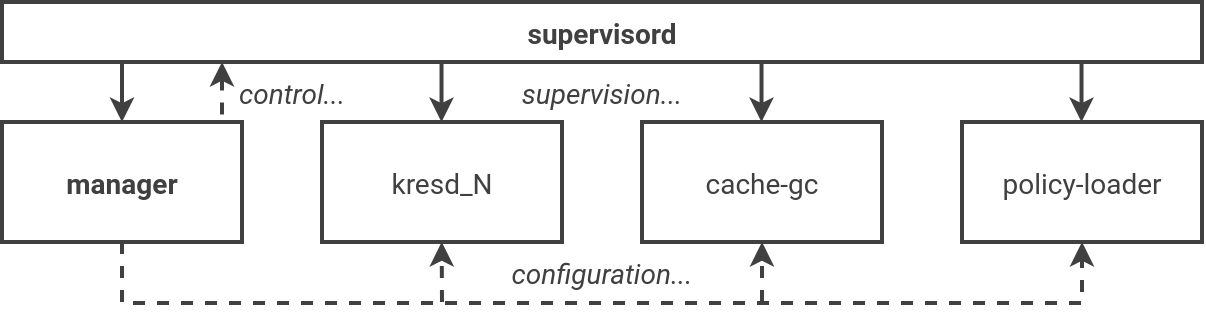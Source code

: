 <mxfile version="24.4.0" type="google">
  <diagram name="Page-1" id="cegkDIOblt0eRo74aROd">
    <mxGraphModel grid="1" page="1" gridSize="10" guides="1" tooltips="1" connect="1" arrows="1" fold="1" pageScale="1" pageWidth="850" pageHeight="1100" math="0" shadow="0">
      <root>
        <mxCell id="0" />
        <mxCell id="1" parent="0" />
        <mxCell id="CUZnaHH6iHjA6N0w_GfL-21" value="" style="edgeStyle=orthogonalEdgeStyle;rounded=0;orthogonalLoop=1;jettySize=auto;entryX=0.5;entryY=1;entryDx=0;entryDy=0;dashed=1;strokeColor=#404040;fontColor=#404040;fontSize=14;strokeWidth=2;fontFamily=Roboto;fontSource=https%3A%2F%2Ffonts.googleapis.com%2Fcss%3Ffamily%3DRoboto;" edge="1" parent="1" target="CUZnaHH6iHjA6N0w_GfL-4">
          <mxGeometry relative="1" as="geometry">
            <mxPoint x="505" y="-890" as="sourcePoint" />
          </mxGeometry>
        </mxCell>
        <mxCell id="CUZnaHH6iHjA6N0w_GfL-22" value="" style="edgeStyle=orthogonalEdgeStyle;rounded=0;orthogonalLoop=1;jettySize=auto;entryX=0.5;entryY=1;entryDx=0;entryDy=0;dashed=1;strokeColor=#404040;fontColor=#404040;fontSize=14;strokeWidth=2;exitX=0.5;exitY=1;exitDx=0;exitDy=0;fontFamily=Roboto;fontSource=https%3A%2F%2Ffonts.googleapis.com%2Fcss%3Ffamily%3DRoboto;" edge="1" parent="1" source="CUZnaHH6iHjA6N0w_GfL-3" target="CUZnaHH6iHjA6N0w_GfL-7">
          <mxGeometry relative="1" as="geometry">
            <mxPoint x="185" y="-910" as="sourcePoint" />
            <mxPoint x="825.0" y="-920" as="targetPoint" />
            <Array as="points">
              <mxPoint x="185" y="-889.5" />
              <mxPoint x="665" y="-889.5" />
            </Array>
          </mxGeometry>
        </mxCell>
        <mxCell id="CUZnaHH6iHjA6N0w_GfL-3" value="manager" style="rounded=0;strokeColor=#404040;fontColor=#404040;fontSize=14;strokeWidth=2;fontFamily=Roboto;fontSource=https%3A%2F%2Ffonts.googleapis.com%2Fcss%3Ffamily%3DRoboto;fontStyle=1;fillColor=none;" vertex="1" parent="1">
          <mxGeometry x="125" y="-980" width="120" height="60" as="geometry" />
        </mxCell>
        <mxCell id="CUZnaHH6iHjA6N0w_GfL-4" value="cache-gc" style="rounded=0;strokeColor=#404040;fontColor=#404040;fontSize=14;strokeWidth=2;fontFamily=Roboto;fontSource=https%3A%2F%2Ffonts.googleapis.com%2Fcss%3Ffamily%3DRoboto;fillColor=none;" vertex="1" parent="1">
          <mxGeometry x="445" y="-980" width="120" height="60" as="geometry" />
        </mxCell>
        <mxCell id="CUZnaHH6iHjA6N0w_GfL-7" value="policy-loader" style="rounded=0;strokeColor=#404040;fontColor=#404040;fontSize=14;strokeWidth=2;fontFamily=Roboto;fontSource=https%3A%2F%2Ffonts.googleapis.com%2Fcss%3Ffamily%3DRoboto;fillColor=none;" vertex="1" parent="1">
          <mxGeometry x="605" y="-980" width="120" height="60" as="geometry" />
        </mxCell>
        <mxCell id="CUZnaHH6iHjA6N0w_GfL-9" value="supervisord" style="rounded=0;strokeColor=#404040;fontColor=#404040;fontSize=14;strokeWidth=2;fontFamily=Roboto;fontSource=https%3A%2F%2Ffonts.googleapis.com%2Fcss%3Ffamily%3DRoboto;fillColor=none;fontStyle=1" vertex="1" parent="1">
          <mxGeometry x="125" y="-1040" width="600" height="30" as="geometry" />
        </mxCell>
        <mxCell id="CUZnaHH6iHjA6N0w_GfL-10" value="kresd_N" style="rounded=0;strokeColor=#404040;fontColor=#404040;fontSize=14;strokeWidth=2;fontFamily=Roboto;fontSource=https%3A%2F%2Ffonts.googleapis.com%2Fcss%3Ffamily%3DRoboto;fillColor=none;" vertex="1" parent="1">
          <mxGeometry x="285" y="-980" width="120" height="60" as="geometry" />
        </mxCell>
        <mxCell id="CUZnaHH6iHjA6N0w_GfL-12" value="" style="endArrow=classic;rounded=0;entryX=0.5;entryY=0;entryDx=0;entryDy=0;strokeColor=#404040;fontColor=#404040;fontSize=14;strokeWidth=2;fontFamily=Roboto;fontSource=https%3A%2F%2Ffonts.googleapis.com%2Fcss%3Ffamily%3DRoboto;" edge="1" parent="1" target="CUZnaHH6iHjA6N0w_GfL-3">
          <mxGeometry width="50" height="50" relative="1" as="geometry">
            <mxPoint x="185" y="-1010" as="sourcePoint" />
            <mxPoint x="184.76" y="-980" as="targetPoint" />
          </mxGeometry>
        </mxCell>
        <mxCell id="CUZnaHH6iHjA6N0w_GfL-13" value="" style="endArrow=classic;rounded=0;entryX=0.5;entryY=0;entryDx=0;entryDy=0;strokeColor=#404040;fontColor=#404040;fontSize=14;strokeWidth=2;fontFamily=Roboto;fontSource=https%3A%2F%2Ffonts.googleapis.com%2Fcss%3Ffamily%3DRoboto;" edge="1" parent="1">
          <mxGeometry width="50" height="50" relative="1" as="geometry">
            <mxPoint x="344.76" y="-1010" as="sourcePoint" />
            <mxPoint x="344.76" y="-980" as="targetPoint" />
          </mxGeometry>
        </mxCell>
        <mxCell id="CUZnaHH6iHjA6N0w_GfL-16" value="" style="endArrow=classic;rounded=0;entryX=0.5;entryY=0;entryDx=0;entryDy=0;strokeColor=#404040;fontColor=#404040;fontSize=14;strokeWidth=2;fontFamily=Roboto;fontSource=https%3A%2F%2Ffonts.googleapis.com%2Fcss%3Ffamily%3DRoboto;" edge="1" parent="1">
          <mxGeometry width="50" height="50" relative="1" as="geometry">
            <mxPoint x="504.76" y="-1010" as="sourcePoint" />
            <mxPoint x="504.76" y="-980" as="targetPoint" />
          </mxGeometry>
        </mxCell>
        <mxCell id="CUZnaHH6iHjA6N0w_GfL-17" value="" style="endArrow=classic;rounded=0;entryX=0.5;entryY=0;entryDx=0;entryDy=0;strokeColor=#404040;fontColor=#404040;fontSize=14;strokeWidth=2;fontFamily=Roboto;fontSource=https%3A%2F%2Ffonts.googleapis.com%2Fcss%3Ffamily%3DRoboto;" edge="1" parent="1">
          <mxGeometry width="50" height="50" relative="1" as="geometry">
            <mxPoint x="664.76" y="-1010" as="sourcePoint" />
            <mxPoint x="664.76" y="-980" as="targetPoint" />
          </mxGeometry>
        </mxCell>
        <mxCell id="CUZnaHH6iHjA6N0w_GfL-19" value="" style="endArrow=none;dashed=1;rounded=0;startArrow=classic;startFill=1;strokeColor=#404040;fontColor=#404040;fontSize=14;strokeWidth=2;fontFamily=Roboto;fontSource=https%3A%2F%2Ffonts.googleapis.com%2Fcss%3Ffamily%3DRoboto;" edge="1" parent="1">
          <mxGeometry width="50" height="50" relative="1" as="geometry">
            <mxPoint x="235" y="-1010" as="sourcePoint" />
            <mxPoint x="235" y="-980" as="targetPoint" />
          </mxGeometry>
        </mxCell>
        <mxCell id="CUZnaHH6iHjA6N0w_GfL-24" value="" style="edgeStyle=orthogonalEdgeStyle;rounded=0;orthogonalLoop=1;jettySize=auto;entryX=0.5;entryY=1;entryDx=0;entryDy=0;dashed=1;strokeColor=#404040;fontColor=#404040;fontSize=14;strokeWidth=2;fontFamily=Roboto;fontSource=https%3A%2F%2Ffonts.googleapis.com%2Fcss%3Ffamily%3DRoboto;" edge="1" parent="1">
          <mxGeometry relative="1" as="geometry">
            <mxPoint x="345" y="-890" as="sourcePoint" />
            <mxPoint x="344.83" y="-920" as="targetPoint" />
          </mxGeometry>
        </mxCell>
        <mxCell id="CUZnaHH6iHjA6N0w_GfL-25" value="configuration..." style="text;align=center;verticalAlign=middle;resizable=0;points=[];autosize=1;strokeColor=none;fillColor=none;fontColor=#404040;fontStyle=2;fontFamily=Roboto;fontSource=https%3A%2F%2Ffonts.googleapis.com%2Fcss%3Ffamily%3DRoboto;fontSize=14;" vertex="1" parent="1">
          <mxGeometry x="365" y="-920" width="120" height="30" as="geometry" />
        </mxCell>
        <mxCell id="CUZnaHH6iHjA6N0w_GfL-26" value="control..." style="text;align=center;verticalAlign=middle;resizable=0;points=[];autosize=1;strokeColor=none;fillColor=none;fontColor=#404040;fontStyle=2;fontFamily=Roboto;fontSource=https%3A%2F%2Ffonts.googleapis.com%2Fcss%3Ffamily%3DRoboto;fontSize=14;" vertex="1" parent="1">
          <mxGeometry x="230" y="-1010" width="80" height="30" as="geometry" />
        </mxCell>
        <mxCell id="FZnD3hXAEdhVNf1liAt--10" value="supervision..." style="text;align=center;verticalAlign=middle;resizable=0;points=[];autosize=1;strokeColor=none;fillColor=none;fontColor=#404040;fontStyle=2;fontFamily=Roboto;fontSource=https%3A%2F%2Ffonts.googleapis.com%2Fcss%3Ffamily%3DRoboto;fontSize=14;" vertex="1" parent="1">
          <mxGeometry x="370" y="-1010" width="110" height="30" as="geometry" />
        </mxCell>
      </root>
    </mxGraphModel>
  </diagram>
</mxfile>
